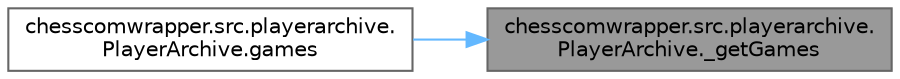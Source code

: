 digraph "chesscomwrapper.src.playerarchive.PlayerArchive._getGames"
{
 // LATEX_PDF_SIZE
  bgcolor="transparent";
  edge [fontname=Helvetica,fontsize=10,labelfontname=Helvetica,labelfontsize=10];
  node [fontname=Helvetica,fontsize=10,shape=box,height=0.2,width=0.4];
  rankdir="RL";
  Node1 [label="chesscomwrapper.src.playerarchive.\lPlayerArchive._getGames",height=0.2,width=0.4,color="gray40", fillcolor="grey60", style="filled", fontcolor="black",tooltip=" "];
  Node1 -> Node2 [dir="back",color="steelblue1",style="solid"];
  Node2 [label="chesscomwrapper.src.playerarchive.\lPlayerArchive.games",height=0.2,width=0.4,color="grey40", fillcolor="white", style="filled",URL="$classchesscomwrapper_1_1src_1_1playerarchive_1_1_player_archive.html#a61c44a7baae13337a625b5c281539953",tooltip=" "];
}
